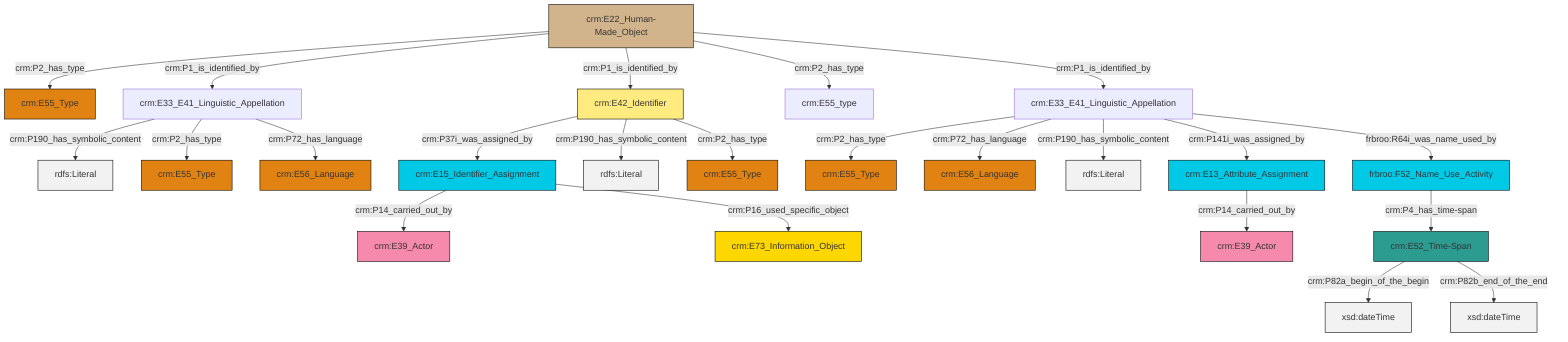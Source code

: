 graph TD
classDef Literal fill:#f2f2f2,stroke:#000000;
classDef CRM_Entity fill:#FFFFFF,stroke:#000000;
classDef Temporal_Entity fill:#00C9E6, stroke:#000000;
classDef Type fill:#E18312, stroke:#000000;
classDef Time-Span fill:#2C9C91, stroke:#000000;
classDef Appellation fill:#FFEB7F, stroke:#000000;
classDef Place fill:#008836, stroke:#000000;
classDef Persistent_Item fill:#B266B2, stroke:#000000;
classDef Conceptual_Object fill:#FFD700, stroke:#000000;
classDef Physical_Thing fill:#D2B48C, stroke:#000000;
classDef Actor fill:#f58aad, stroke:#000000;
classDef PC_Classes fill:#4ce600, stroke:#000000;
classDef Multi fill:#cccccc,stroke:#000000;

0["crm:E33_E41_Linguistic_Appellation"]:::Default -->|crm:P2_has_type| 1["crm:E55_Type"]:::Type
4["crm:E15_Identifier_Assignment"]:::Temporal_Entity -->|crm:P14_carried_out_by| 5["crm:E39_Actor"]:::Actor
6["crm:E33_E41_Linguistic_Appellation"]:::Default -->|crm:P190_has_symbolic_content| 7[rdfs:Literal]:::Literal
12["crm:E42_Identifier"]:::Appellation -->|crm:P37i_was_assigned_by| 4["crm:E15_Identifier_Assignment"]:::Temporal_Entity
16["crm:E22_Human-Made_Object"]:::Physical_Thing -->|crm:P2_has_type| 17["crm:E55_Type"]:::Type
12["crm:E42_Identifier"]:::Appellation -->|crm:P190_has_symbolic_content| 21[rdfs:Literal]:::Literal
22["crm:E52_Time-Span"]:::Time-Span -->|crm:P82a_begin_of_the_begin| 23[xsd:dateTime]:::Literal
0["crm:E33_E41_Linguistic_Appellation"]:::Default -->|crm:P72_has_language| 10["crm:E56_Language"]:::Type
0["crm:E33_E41_Linguistic_Appellation"]:::Default -->|crm:P190_has_symbolic_content| 24[rdfs:Literal]:::Literal
27["frbroo:F52_Name_Use_Activity"]:::Temporal_Entity -->|crm:P4_has_time-span| 22["crm:E52_Time-Span"]:::Time-Span
4["crm:E15_Identifier_Assignment"]:::Temporal_Entity -->|crm:P16_used_specific_object| 25["crm:E73_Information_Object"]:::Conceptual_Object
16["crm:E22_Human-Made_Object"]:::Physical_Thing -->|crm:P1_is_identified_by| 6["crm:E33_E41_Linguistic_Appellation"]:::Default
16["crm:E22_Human-Made_Object"]:::Physical_Thing -->|crm:P1_is_identified_by| 12["crm:E42_Identifier"]:::Appellation
12["crm:E42_Identifier"]:::Appellation -->|crm:P2_has_type| 34["crm:E55_Type"]:::Type
0["crm:E33_E41_Linguistic_Appellation"]:::Default -->|crm:P141i_was_assigned_by| 8["crm:E13_Attribute_Assignment"]:::Temporal_Entity
8["crm:E13_Attribute_Assignment"]:::Temporal_Entity -->|crm:P14_carried_out_by| 31["crm:E39_Actor"]:::Actor
0["crm:E33_E41_Linguistic_Appellation"]:::Default -->|frbroo:R64i_was_name_used_by| 27["frbroo:F52_Name_Use_Activity"]:::Temporal_Entity
16["crm:E22_Human-Made_Object"]:::Physical_Thing -->|crm:P2_has_type| 2["crm:E55_type"]:::Default
22["crm:E52_Time-Span"]:::Time-Span -->|crm:P82b_end_of_the_end| 35[xsd:dateTime]:::Literal
16["crm:E22_Human-Made_Object"]:::Physical_Thing -->|crm:P1_is_identified_by| 0["crm:E33_E41_Linguistic_Appellation"]:::Default
6["crm:E33_E41_Linguistic_Appellation"]:::Default -->|crm:P2_has_type| 28["crm:E55_Type"]:::Type
6["crm:E33_E41_Linguistic_Appellation"]:::Default -->|crm:P72_has_language| 18["crm:E56_Language"]:::Type